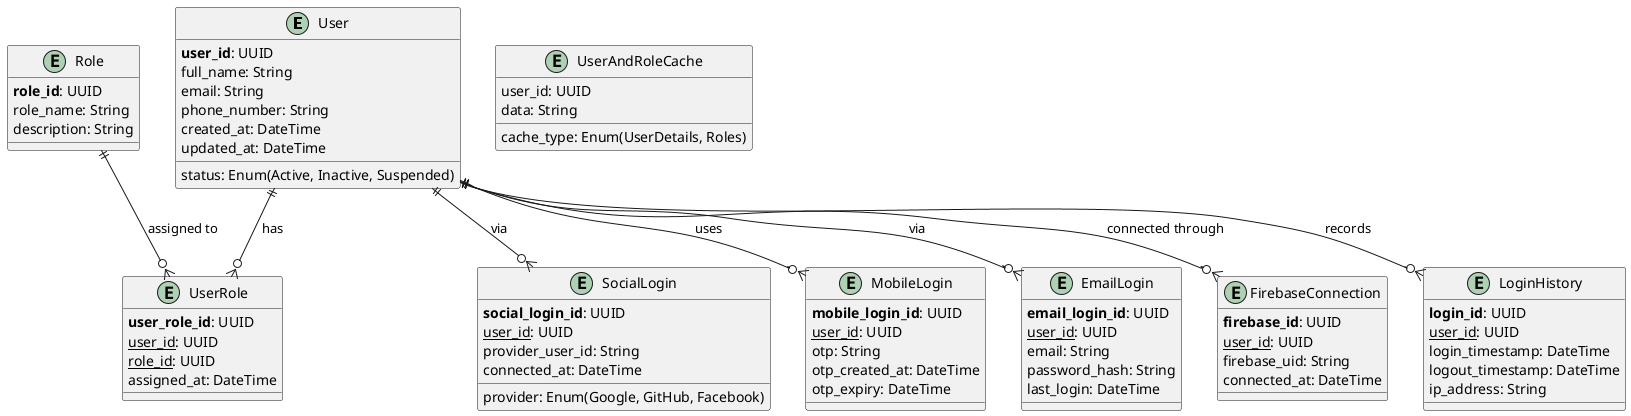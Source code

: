 @startuml
!define primary_key(x) <b>x</b>
!define foreign_key(x) <u>x</u>

' User service to store user details
together {
    entity User {
        primary_key(user_id): UUID
        full_name: String
        email: String
        phone_number: String
        created_at: DateTime
        updated_at: DateTime
        status: Enum(Active, Inactive, Suspended)
    }

    entity Role {
        primary_key(role_id): UUID
        role_name: String
        description: String
    }

    entity UserRole {
        primary_key(user_role_id): UUID
        foreign_key(user_id): UUID
        foreign_key(role_id): UUID
        assigned_at: DateTime
    }
}

' Social Sign-In (Google, GitHub, Facebook)
entity SocialLogin {
    primary_key(social_login_id): UUID
    foreign_key(user_id): UUID
    provider: Enum(Google, GitHub, Facebook)
    provider_user_id: String
    connected_at: DateTime
}

' Mobile Sign-In (OTP-based)
entity MobileLogin {
    primary_key(mobile_login_id): UUID
    foreign_key(user_id): UUID
    otp: String
    otp_created_at: DateTime
    otp_expiry: DateTime
}

' Email/Username and Password Sign-In
entity EmailLogin {
    primary_key(email_login_id): UUID
    foreign_key(user_id): UUID
    email: String
    password_hash: String
    last_login: DateTime
}

' Firebase Authentication Integration
entity FirebaseConnection {
    primary_key(firebase_id): UUID
    foreign_key(user_id): UUID
    firebase_uid: String
    connected_at: DateTime
}

' Caching Layer for faster authentication and role retrieval
entity UserAndRoleCache {
    user_id: UUID
    cache_type: Enum(UserDetails, Roles)
    data: String
 }

' Login History for audit purposes
entity LoginHistory {
    primary_key(login_id): UUID
    foreign_key(user_id): UUID
    login_timestamp: DateTime
    logout_timestamp: DateTime
    ip_address: String
}

' Relationships
User ||--o{ UserRole : "has"
Role ||--o{ UserRole : "assigned to"
User ||--o{ LoginHistory : "records"
User ||--o{ FirebaseConnection : "connected through"
User ||--o{ SocialLogin : "via"
User ||--o{ MobileLogin : "uses"
User ||--o{ EmailLogin : "via"
@enduml
